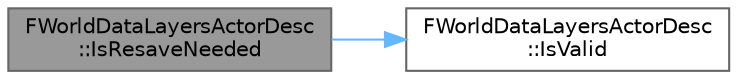 digraph "FWorldDataLayersActorDesc::IsResaveNeeded"
{
 // INTERACTIVE_SVG=YES
 // LATEX_PDF_SIZE
  bgcolor="transparent";
  edge [fontname=Helvetica,fontsize=10,labelfontname=Helvetica,labelfontsize=10];
  node [fontname=Helvetica,fontsize=10,shape=box,height=0.2,width=0.4];
  rankdir="LR";
  Node1 [id="Node000001",label="FWorldDataLayersActorDesc\l::IsResaveNeeded",height=0.2,width=0.4,color="gray40", fillcolor="grey60", style="filled", fontcolor="black",tooltip=" "];
  Node1 -> Node2 [id="edge1_Node000001_Node000002",color="steelblue1",style="solid",tooltip=" "];
  Node2 [id="Node000002",label="FWorldDataLayersActorDesc\l::IsValid",height=0.2,width=0.4,color="grey40", fillcolor="white", style="filled",URL="$d5/dfd/classFWorldDataLayersActorDesc.html#a19087ccba99b094b447e50da5efcacc5",tooltip=" "];
}

